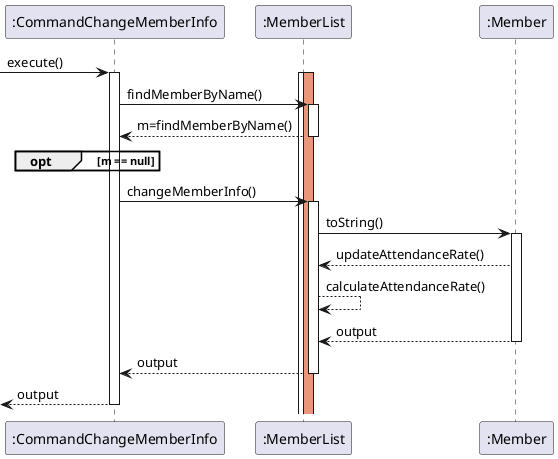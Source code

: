 @startuml

 -> ":CommandChangeMemberInfo": execute()
activate ":CommandChangeMemberInfo"
activate ":MemberList"
activate ":MemberList" #DarkSalmon
":CommandChangeMemberInfo" -> ":MemberList" : findMemberByName()
activate ":MemberList"
":MemberList" --> ":CommandChangeMemberInfo" : m=findMemberByName()
deactivate ":MemberList"
opt m == null
end
":CommandChangeMemberInfo" -> ":MemberList" : changeMemberInfo()
activate ":MemberList"
":MemberList" -> ":Member" : toString()
activate ":Member"
":Member" --> ":MemberList" : updateAttendanceRate()
":MemberList" --> ":MemberList" : calculateAttendanceRate()
return output
return output
return output

@enduml